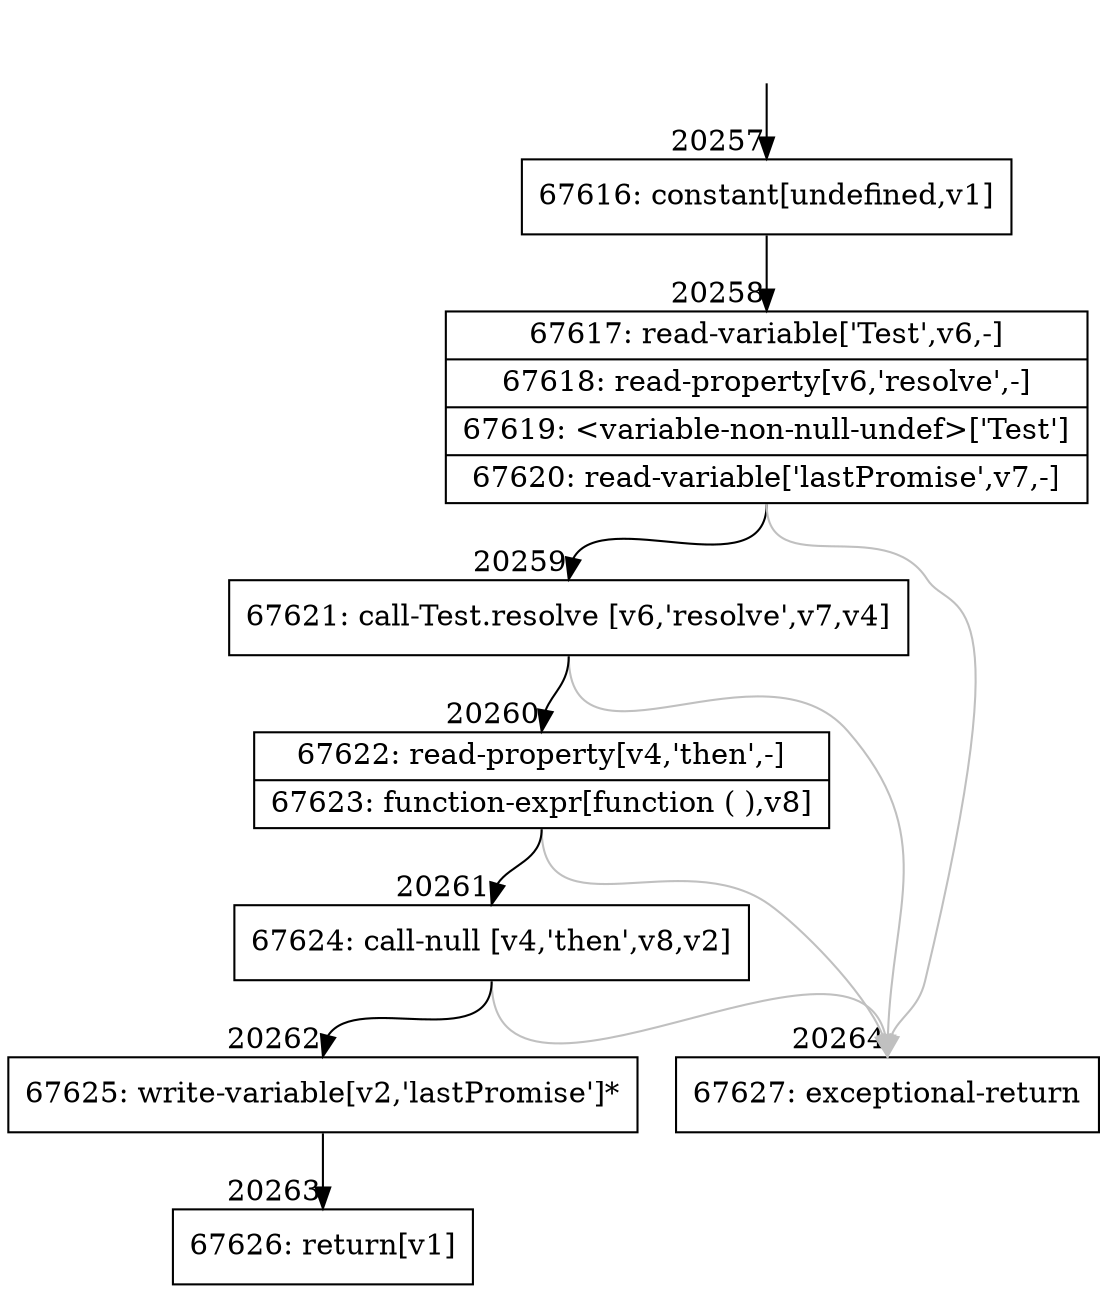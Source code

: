digraph {
rankdir="TD"
BB_entry1765[shape=none,label=""];
BB_entry1765 -> BB20257 [tailport=s, headport=n, headlabel="    20257"]
BB20257 [shape=record label="{67616: constant[undefined,v1]}" ] 
BB20257 -> BB20258 [tailport=s, headport=n, headlabel="      20258"]
BB20258 [shape=record label="{67617: read-variable['Test',v6,-]|67618: read-property[v6,'resolve',-]|67619: \<variable-non-null-undef\>['Test']|67620: read-variable['lastPromise',v7,-]}" ] 
BB20258 -> BB20259 [tailport=s, headport=n, headlabel="      20259"]
BB20258 -> BB20264 [tailport=s, headport=n, color=gray, headlabel="      20264"]
BB20259 [shape=record label="{67621: call-Test.resolve [v6,'resolve',v7,v4]}" ] 
BB20259 -> BB20260 [tailport=s, headport=n, headlabel="      20260"]
BB20259 -> BB20264 [tailport=s, headport=n, color=gray]
BB20260 [shape=record label="{67622: read-property[v4,'then',-]|67623: function-expr[function ( ),v8]}" ] 
BB20260 -> BB20261 [tailport=s, headport=n, headlabel="      20261"]
BB20260 -> BB20264 [tailport=s, headport=n, color=gray]
BB20261 [shape=record label="{67624: call-null [v4,'then',v8,v2]}" ] 
BB20261 -> BB20262 [tailport=s, headport=n, headlabel="      20262"]
BB20261 -> BB20264 [tailport=s, headport=n, color=gray]
BB20262 [shape=record label="{67625: write-variable[v2,'lastPromise']*}" ] 
BB20262 -> BB20263 [tailport=s, headport=n, headlabel="      20263"]
BB20263 [shape=record label="{67626: return[v1]}" ] 
BB20264 [shape=record label="{67627: exceptional-return}" ] 
//#$~ 38025
}

